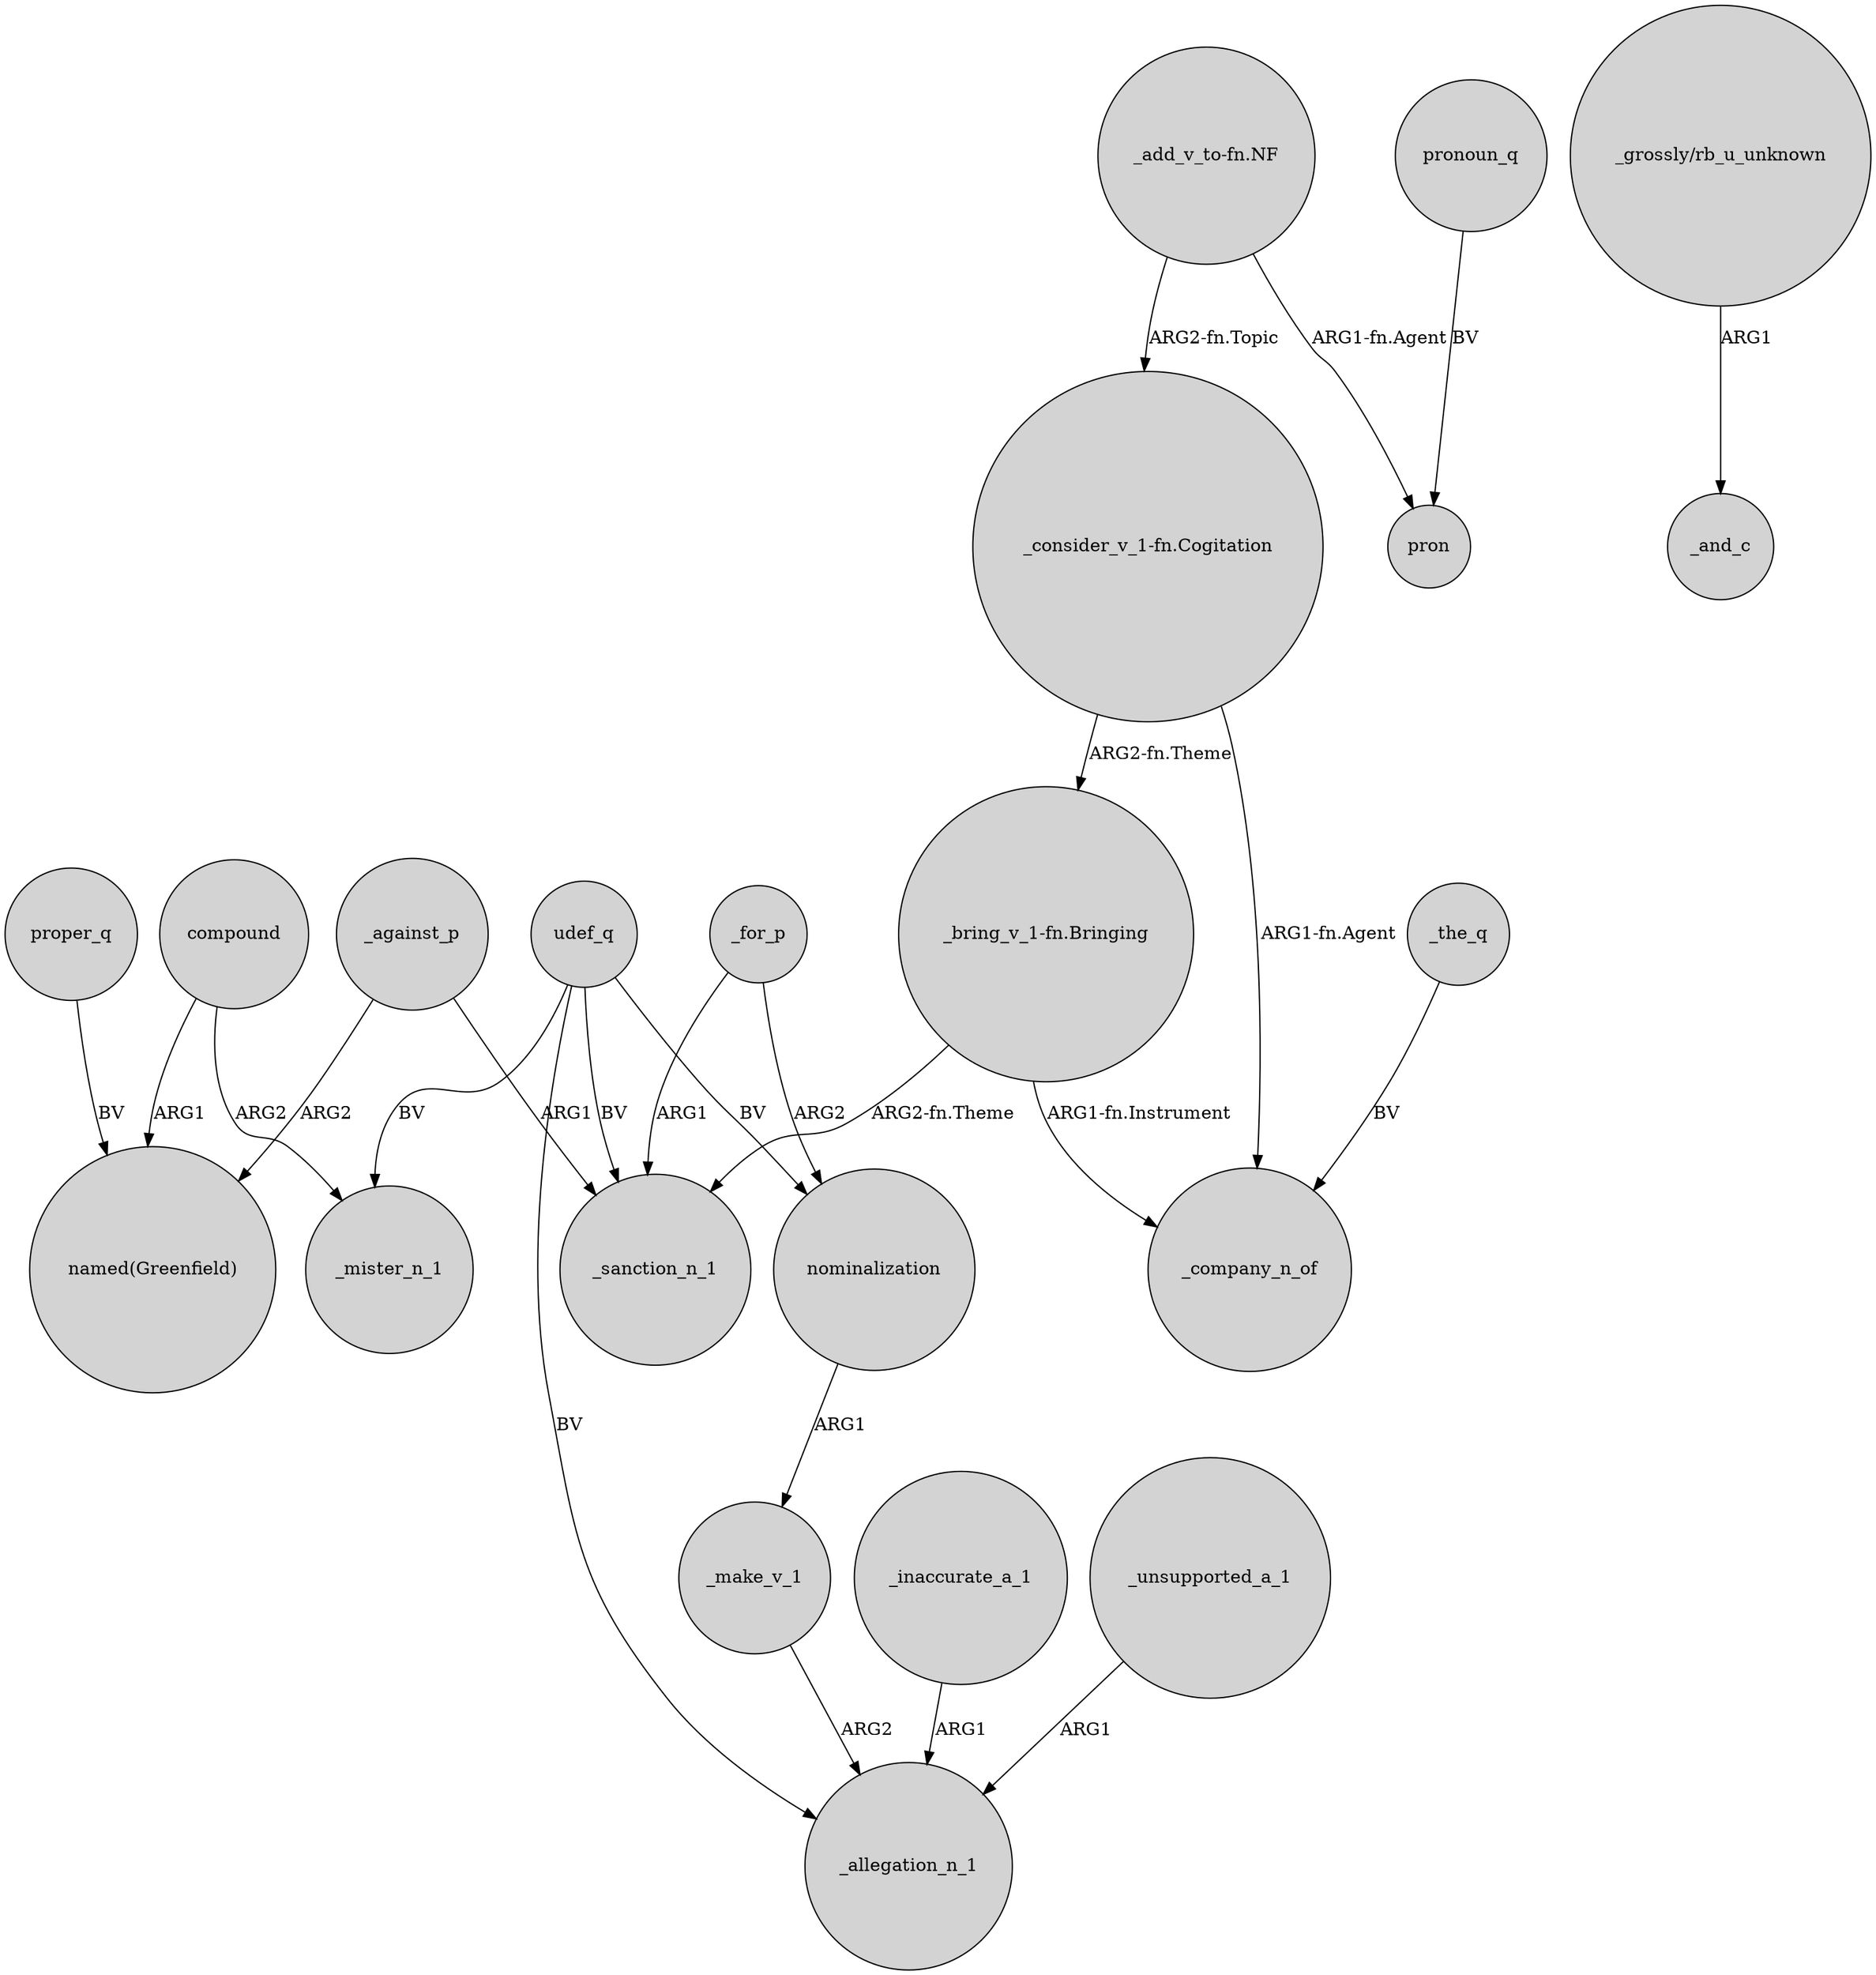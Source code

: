 digraph {
	node [shape=circle style=filled]
	proper_q -> "named(Greenfield)" [label=BV]
	compound -> "named(Greenfield)" [label=ARG1]
	compound -> _mister_n_1 [label=ARG2]
	_for_p -> nominalization [label=ARG2]
	udef_q -> _sanction_n_1 [label=BV]
	udef_q -> _mister_n_1 [label=BV]
	_against_p -> "named(Greenfield)" [label=ARG2]
	_for_p -> _sanction_n_1 [label=ARG1]
	"_consider_v_1-fn.Cogitation" -> "_bring_v_1-fn.Bringing" [label="ARG2-fn.Theme"]
	nominalization -> _make_v_1 [label=ARG1]
	_the_q -> _company_n_of [label=BV]
	_inaccurate_a_1 -> _allegation_n_1 [label=ARG1]
	_make_v_1 -> _allegation_n_1 [label=ARG2]
	"_bring_v_1-fn.Bringing" -> _sanction_n_1 [label="ARG2-fn.Theme"]
	pronoun_q -> pron [label=BV]
	"_bring_v_1-fn.Bringing" -> _company_n_of [label="ARG1-fn.Instrument"]
	_unsupported_a_1 -> _allegation_n_1 [label=ARG1]
	"_add_v_to-fn.NF" -> "_consider_v_1-fn.Cogitation" [label="ARG2-fn.Topic"]
	"_add_v_to-fn.NF" -> pron [label="ARG1-fn.Agent"]
	udef_q -> nominalization [label=BV]
	udef_q -> _allegation_n_1 [label=BV]
	_against_p -> _sanction_n_1 [label=ARG1]
	"_consider_v_1-fn.Cogitation" -> _company_n_of [label="ARG1-fn.Agent"]
	"_grossly/rb_u_unknown" -> _and_c [label=ARG1]
}
